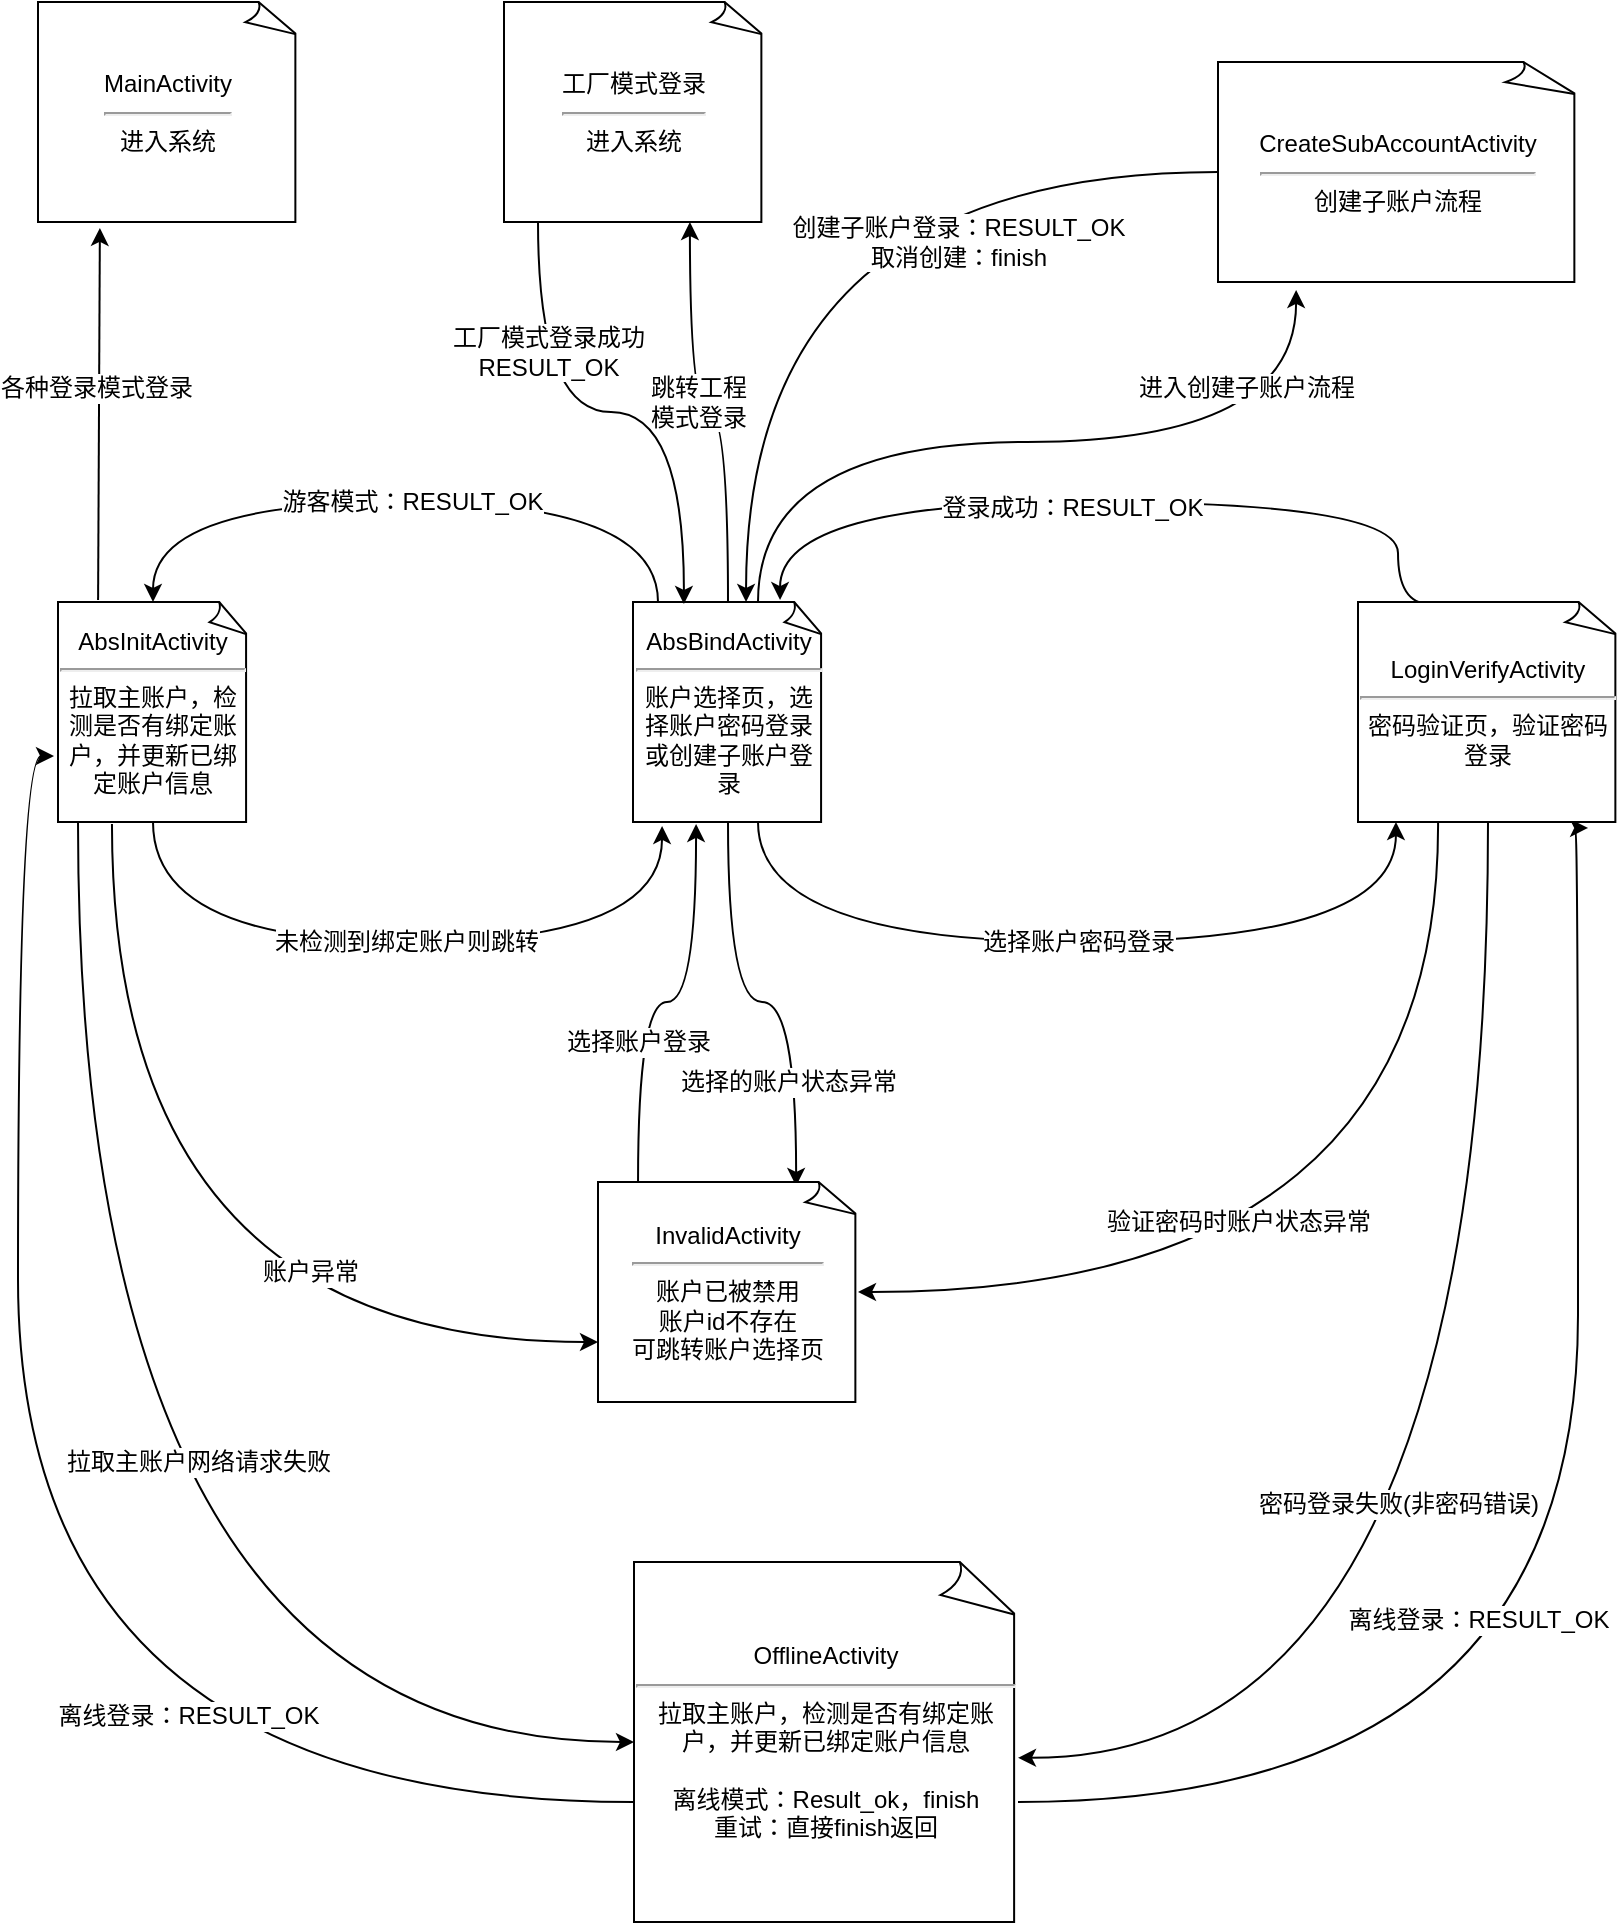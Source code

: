<mxfile version="10.9.1" type="github"><diagram id="flF02SBbeTwKpLTVm2rR" name="第 1 页"><mxGraphModel dx="1394" dy="722" grid="1" gridSize="10" guides="1" tooltips="1" connect="1" arrows="1" fold="1" page="1" pageScale="1" pageWidth="850" pageHeight="1100" math="0" shadow="0"><root><mxCell id="0"/><mxCell id="1" parent="0"/><mxCell id="iYf91pqHt1WnyJ-npc8T-4" value="&lt;font style=&quot;font-size: 12px&quot;&gt;未检测到绑定账户则跳转&lt;/font&gt;" style="edgeStyle=orthogonalEdgeStyle;orthogonalLoop=1;jettySize=auto;html=1;entryX=0.153;entryY=1.018;entryDx=0;entryDy=0;entryPerimeter=0;curved=1;" parent="1" source="iYf91pqHt1WnyJ-npc8T-2" target="iYf91pqHt1WnyJ-npc8T-3" edge="1"><mxGeometry relative="1" as="geometry"><Array as="points"><mxPoint x="108" y="520"/><mxPoint x="362" y="520"/></Array></mxGeometry></mxCell><mxCell id="iYf91pqHt1WnyJ-npc8T-31" style="edgeStyle=orthogonalEdgeStyle;orthogonalLoop=1;jettySize=auto;html=1;curved=1;" parent="1" source="iYf91pqHt1WnyJ-npc8T-2" target="iYf91pqHt1WnyJ-npc8T-30" edge="1"><mxGeometry relative="1" as="geometry"><Array as="points"><mxPoint x="70" y="920"/></Array></mxGeometry></mxCell><mxCell id="iYf91pqHt1WnyJ-npc8T-36" value="拉取主账户网络请求失败" style="text;html=1;resizable=0;points=[];align=center;verticalAlign=middle;labelBackgroundColor=#ffffff;" parent="iYf91pqHt1WnyJ-npc8T-31" vertex="1" connectable="0"><mxGeometry x="-0.395" relative="1" as="geometry"><mxPoint x="60" y="97" as="offset"/></mxGeometry></mxCell><mxCell id="iYf91pqHt1WnyJ-npc8T-44" style="edgeStyle=orthogonalEdgeStyle;orthogonalLoop=1;jettySize=auto;html=1;curved=1;exitX=0.211;exitY=-0.009;exitDx=0;exitDy=0;exitPerimeter=0;entryX=0.238;entryY=1.027;entryDx=0;entryDy=0;entryPerimeter=0;" parent="1" source="iYf91pqHt1WnyJ-npc8T-2" target="iYf91pqHt1WnyJ-npc8T-38" edge="1"><mxGeometry relative="1" as="geometry"><mxPoint x="190" y="170" as="targetPoint"/><Array as="points"><mxPoint x="81" y="349"/></Array></mxGeometry></mxCell><mxCell id="iYf91pqHt1WnyJ-npc8T-68" value="各种登录模式登录" style="text;html=1;resizable=0;points=[];align=center;verticalAlign=middle;labelBackgroundColor=#ffffff;" parent="iYf91pqHt1WnyJ-npc8T-44" vertex="1" connectable="0"><mxGeometry x="0.144" y="2" relative="1" as="geometry"><mxPoint as="offset"/></mxGeometry></mxCell><mxCell id="iYf91pqHt1WnyJ-npc8T-50" style="edgeStyle=orthogonalEdgeStyle;curved=1;orthogonalLoop=1;jettySize=auto;html=1;entryPerimeter=0;exitX=0.284;exitY=1.009;exitDx=0;exitDy=0;exitPerimeter=0;" parent="1" source="iYf91pqHt1WnyJ-npc8T-2" target="iYf91pqHt1WnyJ-npc8T-47" edge="1"><mxGeometry relative="1" as="geometry"><Array as="points"><mxPoint x="87" y="720"/></Array></mxGeometry></mxCell><mxCell id="iYf91pqHt1WnyJ-npc8T-51" value="账户异常" style="text;html=1;resizable=0;points=[];align=center;verticalAlign=middle;labelBackgroundColor=#ffffff;" parent="iYf91pqHt1WnyJ-npc8T-50" vertex="1" connectable="0"><mxGeometry x="0.786" y="3" relative="1" as="geometry"><mxPoint x="-91" y="-32" as="offset"/></mxGeometry></mxCell><mxCell id="iYf91pqHt1WnyJ-npc8T-2" value="&lt;span style=&quot;white-space: nowrap&quot;&gt;AbsInitActivity&lt;/span&gt;&lt;span style=&quot;text-align: left&quot;&gt;&lt;br&gt;&lt;/span&gt;&lt;hr&gt;&lt;span style=&quot;text-align: left&quot;&gt;拉取主账户，检测是否有绑定账户，并更新已绑定账户信息&lt;/span&gt;" style="whiteSpace=wrap;html=1;shape=mxgraph.basic.document" parent="1" vertex="1"><mxGeometry x="60" y="350" width="95" height="110" as="geometry"/></mxCell><mxCell id="iYf91pqHt1WnyJ-npc8T-32" style="edgeStyle=orthogonalEdgeStyle;orthogonalLoop=1;jettySize=auto;html=1;entryX=0.5;entryY=0;entryDx=0;entryDy=0;entryPerimeter=0;curved=1;" parent="1" source="iYf91pqHt1WnyJ-npc8T-3" target="iYf91pqHt1WnyJ-npc8T-2" edge="1"><mxGeometry relative="1" as="geometry"><mxPoint x="250" y="600" as="targetPoint"/><Array as="points"><mxPoint x="360" y="300"/><mxPoint x="108" y="300"/></Array></mxGeometry></mxCell><mxCell id="iYf91pqHt1WnyJ-npc8T-37" value="游客模式：RESULT_OK" style="text;html=1;resizable=0;points=[];align=center;verticalAlign=middle;labelBackgroundColor=#ffffff;" parent="iYf91pqHt1WnyJ-npc8T-32" vertex="1" connectable="0"><mxGeometry x="0.243" y="59" relative="1" as="geometry"><mxPoint x="46" y="-59" as="offset"/></mxGeometry></mxCell><mxCell id="iYf91pqHt1WnyJ-npc8T-34" value="&lt;font style=&quot;font-size: 12px&quot;&gt;选择账户密码登录&lt;/font&gt;&lt;br&gt;" style="edgeStyle=orthogonalEdgeStyle;orthogonalLoop=1;jettySize=auto;html=1;entryX=0.146;entryY=1;entryDx=0;entryDy=0;entryPerimeter=0;curved=1;" parent="1" source="iYf91pqHt1WnyJ-npc8T-3" target="iYf91pqHt1WnyJ-npc8T-33" edge="1"><mxGeometry relative="1" as="geometry"><mxPoint x="610" y="520" as="targetPoint"/><Array as="points"><mxPoint x="410" y="520"/><mxPoint x="729" y="520"/></Array></mxGeometry></mxCell><mxCell id="iYf91pqHt1WnyJ-npc8T-54" style="edgeStyle=orthogonalEdgeStyle;curved=1;orthogonalLoop=1;jettySize=auto;html=1;entryX=0.762;entryY=0.018;entryDx=0;entryDy=0;entryPerimeter=0;" parent="1" source="iYf91pqHt1WnyJ-npc8T-3" target="iYf91pqHt1WnyJ-npc8T-47" edge="1"><mxGeometry relative="1" as="geometry"/></mxCell><mxCell id="iYf91pqHt1WnyJ-npc8T-55" value="选择的账户状态异常" style="text;html=1;resizable=0;points=[];align=center;verticalAlign=middle;labelBackgroundColor=#ffffff;" parent="iYf91pqHt1WnyJ-npc8T-54" vertex="1" connectable="0"><mxGeometry x="0.359" y="1" relative="1" as="geometry"><mxPoint x="-5" y="17" as="offset"/></mxGeometry></mxCell><mxCell id="iYf91pqHt1WnyJ-npc8T-60" style="edgeStyle=orthogonalEdgeStyle;curved=1;orthogonalLoop=1;jettySize=auto;html=1;entryX=0.217;entryY=1.036;entryDx=0;entryDy=0;entryPerimeter=0;" parent="1" source="iYf91pqHt1WnyJ-npc8T-3" target="iYf91pqHt1WnyJ-npc8T-59" edge="1"><mxGeometry relative="1" as="geometry"><Array as="points"><mxPoint x="410" y="270"/><mxPoint x="679" y="270"/></Array></mxGeometry></mxCell><mxCell id="iYf91pqHt1WnyJ-npc8T-62" value="进入创建子账户流程" style="text;html=1;resizable=0;points=[];align=center;verticalAlign=middle;labelBackgroundColor=#ffffff;" parent="iYf91pqHt1WnyJ-npc8T-60" vertex="1" connectable="0"><mxGeometry x="0.523" y="27" relative="1" as="geometry"><mxPoint as="offset"/></mxGeometry></mxCell><mxCell id="iYf91pqHt1WnyJ-npc8T-71" style="edgeStyle=orthogonalEdgeStyle;curved=1;orthogonalLoop=1;jettySize=auto;html=1;entryX=0.715;entryY=1;entryDx=0;entryDy=0;entryPerimeter=0;" parent="1" source="iYf91pqHt1WnyJ-npc8T-3" target="iYf91pqHt1WnyJ-npc8T-69" edge="1"><mxGeometry relative="1" as="geometry"/></mxCell><mxCell id="iYf91pqHt1WnyJ-npc8T-73" value="跳转工程&lt;br&gt;模式登录" style="text;html=1;resizable=0;points=[];align=center;verticalAlign=middle;labelBackgroundColor=#ffffff;" parent="iYf91pqHt1WnyJ-npc8T-71" vertex="1" connectable="0"><mxGeometry x="0.359" y="-2" relative="1" as="geometry"><mxPoint x="2" y="23" as="offset"/></mxGeometry></mxCell><mxCell id="iYf91pqHt1WnyJ-npc8T-3" value="&lt;span style=&quot;white-space: nowrap&quot;&gt;AbsBindActivity&lt;/span&gt;&lt;span style=&quot;white-space: normal&quot;&gt;&lt;br&gt;&lt;/span&gt;&lt;hr&gt;&lt;span style=&quot;white-space: normal&quot;&gt;账户选择页，选择账户密码登录或创建子账户登录&lt;br&gt;&lt;/span&gt;" style="whiteSpace=wrap;html=1;shape=mxgraph.basic.document" parent="1" vertex="1"><mxGeometry x="347.5" y="350" width="95" height="110" as="geometry"/></mxCell><mxCell id="iYf91pqHt1WnyJ-npc8T-64" style="edgeStyle=orthogonalEdgeStyle;curved=1;orthogonalLoop=1;jettySize=auto;html=1;entryX=-0.021;entryY=0.7;entryDx=0;entryDy=0;entryPerimeter=0;" parent="1" source="iYf91pqHt1WnyJ-npc8T-30" target="iYf91pqHt1WnyJ-npc8T-2" edge="1"><mxGeometry relative="1" as="geometry"><Array as="points"><mxPoint x="40" y="950"/><mxPoint x="40" y="427"/></Array></mxGeometry></mxCell><mxCell id="iYf91pqHt1WnyJ-npc8T-65" value="离线登录：RESULT_OK" style="text;html=1;resizable=0;points=[];align=center;verticalAlign=middle;labelBackgroundColor=#ffffff;" parent="iYf91pqHt1WnyJ-npc8T-64" vertex="1" connectable="0"><mxGeometry x="-0.473" y="-43" relative="1" as="geometry"><mxPoint as="offset"/></mxGeometry></mxCell><mxCell id="iYf91pqHt1WnyJ-npc8T-66" style="edgeStyle=orthogonalEdgeStyle;curved=1;orthogonalLoop=1;jettySize=auto;html=1;entryX=0.885;entryY=1.027;entryDx=0;entryDy=0;entryPerimeter=0;" parent="1" source="iYf91pqHt1WnyJ-npc8T-30" target="iYf91pqHt1WnyJ-npc8T-33" edge="1"><mxGeometry relative="1" as="geometry"><Array as="points"><mxPoint x="820" y="950"/><mxPoint x="820" y="463"/></Array></mxGeometry></mxCell><mxCell id="iYf91pqHt1WnyJ-npc8T-67" value="离线登录：RESULT_OK&lt;br&gt;" style="text;html=1;resizable=0;points=[];align=center;verticalAlign=middle;labelBackgroundColor=#ffffff;" parent="iYf91pqHt1WnyJ-npc8T-66" vertex="1" connectable="0"><mxGeometry x="-0.404" y="91" relative="1" as="geometry"><mxPoint as="offset"/></mxGeometry></mxCell><mxCell id="iYf91pqHt1WnyJ-npc8T-30" value="&lt;span style=&quot;white-space: nowrap&quot;&gt;OfflineActivity&lt;/span&gt;&lt;span style=&quot;text-align: left&quot;&gt;&lt;br&gt;&lt;/span&gt;&lt;hr&gt;&lt;span style=&quot;text-align: left&quot;&gt;拉取主账户，检测是否有绑定账户，并更新已绑定账户信息&lt;br&gt;&lt;br&gt;离线模式：Result_ok，finish&lt;br&gt;重试：直接finish返回&lt;br&gt;&lt;/span&gt;" style="whiteSpace=wrap;html=1;shape=mxgraph.basic.document" parent="1" vertex="1"><mxGeometry x="348" y="830" width="192" height="180" as="geometry"/></mxCell><mxCell id="iYf91pqHt1WnyJ-npc8T-35" style="edgeStyle=orthogonalEdgeStyle;orthogonalLoop=1;jettySize=auto;html=1;entryX=1;entryY=0.544;entryDx=0;entryDy=0;entryPerimeter=0;curved=1;" parent="1" source="iYf91pqHt1WnyJ-npc8T-33" target="iYf91pqHt1WnyJ-npc8T-30" edge="1"><mxGeometry relative="1" as="geometry"><Array as="points"><mxPoint x="775" y="928"/></Array></mxGeometry></mxCell><mxCell id="iYf91pqHt1WnyJ-npc8T-46" value="密码登录失败(非密码错误)" style="text;html=1;resizable=0;points=[];align=center;verticalAlign=middle;labelBackgroundColor=#ffffff;" parent="iYf91pqHt1WnyJ-npc8T-35" vertex="1" connectable="0"><mxGeometry x="-0.398" y="3" relative="1" as="geometry"><mxPoint x="-48" y="129" as="offset"/></mxGeometry></mxCell><mxCell id="iYf91pqHt1WnyJ-npc8T-41" style="edgeStyle=orthogonalEdgeStyle;orthogonalLoop=1;jettySize=auto;html=1;entryX=0.774;entryY=-0.009;entryDx=0;entryDy=0;entryPerimeter=0;curved=1;exitX=0.277;exitY=0.009;exitDx=0;exitDy=0;exitPerimeter=0;" parent="1" source="iYf91pqHt1WnyJ-npc8T-33" target="iYf91pqHt1WnyJ-npc8T-3" edge="1"><mxGeometry relative="1" as="geometry"><mxPoint x="550" y="600" as="targetPoint"/><Array as="points"><mxPoint x="730" y="300"/><mxPoint x="421" y="300"/></Array></mxGeometry></mxCell><mxCell id="iYf91pqHt1WnyJ-npc8T-58" value="登录成功：RESULT_OK" style="text;html=1;resizable=0;points=[];align=center;verticalAlign=middle;labelBackgroundColor=#ffffff;" parent="iYf91pqHt1WnyJ-npc8T-41" vertex="1" connectable="0"><mxGeometry x="0.085" y="3" relative="1" as="geometry"><mxPoint as="offset"/></mxGeometry></mxCell><mxCell id="iYf91pqHt1WnyJ-npc8T-56" style="edgeStyle=orthogonalEdgeStyle;curved=1;orthogonalLoop=1;jettySize=auto;html=1;entryX=1;entryY=0.5;entryDx=0;entryDy=0;entryPerimeter=0;exitX=0.308;exitY=1;exitDx=0;exitDy=0;exitPerimeter=0;" parent="1" source="iYf91pqHt1WnyJ-npc8T-33" target="iYf91pqHt1WnyJ-npc8T-47" edge="1"><mxGeometry relative="1" as="geometry"><Array as="points"><mxPoint x="751" y="695"/></Array></mxGeometry></mxCell><mxCell id="iYf91pqHt1WnyJ-npc8T-57" value="验证密码时账户状态异常" style="text;html=1;resizable=0;points=[];align=center;verticalAlign=middle;labelBackgroundColor=#ffffff;" parent="iYf91pqHt1WnyJ-npc8T-56" vertex="1" connectable="0"><mxGeometry x="-0.196" y="-51" relative="1" as="geometry"><mxPoint x="-50" y="-11" as="offset"/></mxGeometry></mxCell><mxCell id="iYf91pqHt1WnyJ-npc8T-33" value="&lt;span style=&quot;white-space: nowrap&quot;&gt;LoginVerifyActivity&lt;/span&gt;&lt;br&gt;&lt;hr&gt;&lt;span style=&quot;white-space: normal&quot;&gt;密码验证页，验证密码登录&lt;br&gt;&lt;/span&gt;" style="whiteSpace=wrap;html=1;shape=mxgraph.basic.document" parent="1" vertex="1"><mxGeometry x="710" y="350" width="130" height="110" as="geometry"/></mxCell><mxCell id="iYf91pqHt1WnyJ-npc8T-38" value="&lt;span style=&quot;white-space: nowrap&quot;&gt;MainActivity&lt;/span&gt;&lt;span style=&quot;white-space: normal&quot;&gt;&lt;br&gt;&lt;/span&gt;&lt;hr&gt;&lt;span style=&quot;white-space: normal&quot;&gt;进入系统&lt;br&gt;&lt;/span&gt;" style="whiteSpace=wrap;html=1;shape=mxgraph.basic.document" parent="1" vertex="1"><mxGeometry x="50" y="50" width="130" height="110" as="geometry"/></mxCell><mxCell id="iYf91pqHt1WnyJ-npc8T-52" style="edgeStyle=orthogonalEdgeStyle;curved=1;orthogonalLoop=1;jettySize=auto;html=1;entryX=0.332;entryY=1.009;entryDx=0;entryDy=0;entryPerimeter=0;exitX=0.154;exitY=0;exitDx=0;exitDy=0;exitPerimeter=0;" parent="1" source="iYf91pqHt1WnyJ-npc8T-47" target="iYf91pqHt1WnyJ-npc8T-3" edge="1"><mxGeometry relative="1" as="geometry"/></mxCell><mxCell id="iYf91pqHt1WnyJ-npc8T-53" value="选择账户登录" style="text;html=1;resizable=0;points=[];align=center;verticalAlign=middle;labelBackgroundColor=#ffffff;" parent="iYf91pqHt1WnyJ-npc8T-52" vertex="1" connectable="0"><mxGeometry x="-0.323" relative="1" as="geometry"><mxPoint as="offset"/></mxGeometry></mxCell><mxCell id="iYf91pqHt1WnyJ-npc8T-47" value="&lt;span style=&quot;white-space: nowrap&quot;&gt;InvalidActivity&lt;/span&gt;&lt;br&gt;&lt;hr&gt;&lt;span style=&quot;white-space: normal&quot;&gt;账户已被禁用&lt;br&gt;账户id不存在&lt;br&gt;可跳转账户选择页&lt;br&gt;&lt;/span&gt;" style="whiteSpace=wrap;html=1;shape=mxgraph.basic.document" parent="1" vertex="1"><mxGeometry x="330" y="640" width="130" height="110" as="geometry"/></mxCell><mxCell id="iYf91pqHt1WnyJ-npc8T-61" style="edgeStyle=orthogonalEdgeStyle;curved=1;orthogonalLoop=1;jettySize=auto;html=1;entryX=0.595;entryY=0;entryDx=0;entryDy=0;entryPerimeter=0;" parent="1" source="iYf91pqHt1WnyJ-npc8T-59" target="iYf91pqHt1WnyJ-npc8T-3" edge="1"><mxGeometry relative="1" as="geometry"/></mxCell><mxCell id="iYf91pqHt1WnyJ-npc8T-63" value="创建子账户登录：RESULT_OK&lt;br&gt;取消创建：finish&lt;br&gt;" style="text;html=1;resizable=0;points=[];align=center;verticalAlign=middle;labelBackgroundColor=#ffffff;" parent="iYf91pqHt1WnyJ-npc8T-61" vertex="1" connectable="0"><mxGeometry x="0.12" y="30" relative="1" as="geometry"><mxPoint x="76" y="18" as="offset"/></mxGeometry></mxCell><mxCell id="iYf91pqHt1WnyJ-npc8T-59" value="&lt;span style=&quot;white-space: nowrap&quot;&gt;CreateSubAccountActivity&lt;/span&gt;&lt;br&gt;&lt;hr&gt;&lt;span style=&quot;white-space: normal&quot;&gt;创建子账户流程&lt;br&gt;&lt;/span&gt;" style="whiteSpace=wrap;html=1;shape=mxgraph.basic.document" parent="1" vertex="1"><mxGeometry x="640" y="80" width="180" height="110" as="geometry"/></mxCell><mxCell id="iYf91pqHt1WnyJ-npc8T-70" style="edgeStyle=orthogonalEdgeStyle;curved=1;orthogonalLoop=1;jettySize=auto;html=1;entryX=0.268;entryY=0.009;entryDx=0;entryDy=0;entryPerimeter=0;" parent="1" source="iYf91pqHt1WnyJ-npc8T-69" target="iYf91pqHt1WnyJ-npc8T-3" edge="1"><mxGeometry relative="1" as="geometry"><Array as="points"><mxPoint x="300" y="255"/><mxPoint x="373" y="255"/></Array></mxGeometry></mxCell><mxCell id="iYf91pqHt1WnyJ-npc8T-72" value="工厂模式登录成功&lt;br&gt;RESULT_OK&lt;br&gt;" style="text;html=1;resizable=0;points=[];align=center;verticalAlign=middle;labelBackgroundColor=#ffffff;" parent="iYf91pqHt1WnyJ-npc8T-70" vertex="1" connectable="0"><mxGeometry x="-0.508" y="5" relative="1" as="geometry"><mxPoint as="offset"/></mxGeometry></mxCell><mxCell id="iYf91pqHt1WnyJ-npc8T-69" value="&lt;span style=&quot;white-space: nowrap&quot;&gt;工厂模式登录&lt;/span&gt;&lt;br&gt;&lt;hr&gt;&lt;span style=&quot;white-space: normal&quot;&gt;进入系统&lt;br&gt;&lt;/span&gt;" style="whiteSpace=wrap;html=1;shape=mxgraph.basic.document" parent="1" vertex="1"><mxGeometry x="283" y="50" width="130" height="110" as="geometry"/></mxCell></root></mxGraphModel></diagram></mxfile>